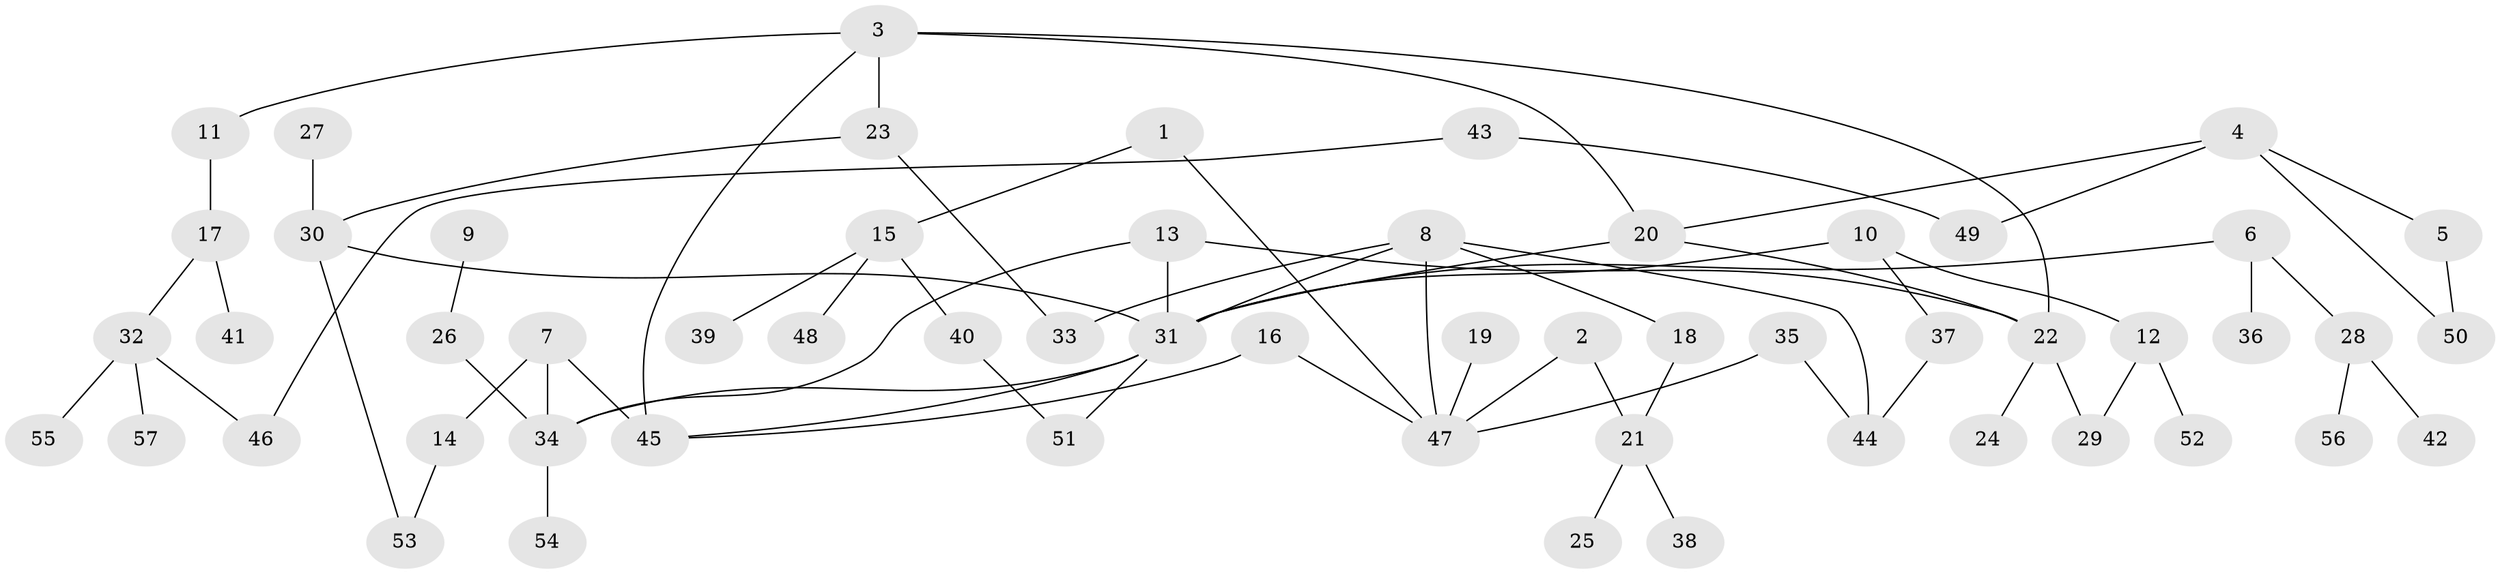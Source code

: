// original degree distribution, {10: 0.008620689655172414, 4: 0.09482758620689655, 8: 0.008620689655172414, 3: 0.14655172413793102, 5: 0.04310344827586207, 2: 0.33620689655172414, 7: 0.008620689655172414, 1: 0.35344827586206895}
// Generated by graph-tools (version 1.1) at 2025/01/03/09/25 03:01:04]
// undirected, 57 vertices, 72 edges
graph export_dot {
graph [start="1"]
  node [color=gray90,style=filled];
  1;
  2;
  3;
  4;
  5;
  6;
  7;
  8;
  9;
  10;
  11;
  12;
  13;
  14;
  15;
  16;
  17;
  18;
  19;
  20;
  21;
  22;
  23;
  24;
  25;
  26;
  27;
  28;
  29;
  30;
  31;
  32;
  33;
  34;
  35;
  36;
  37;
  38;
  39;
  40;
  41;
  42;
  43;
  44;
  45;
  46;
  47;
  48;
  49;
  50;
  51;
  52;
  53;
  54;
  55;
  56;
  57;
  1 -- 15 [weight=1.0];
  1 -- 47 [weight=1.0];
  2 -- 21 [weight=1.0];
  2 -- 47 [weight=1.0];
  3 -- 11 [weight=1.0];
  3 -- 20 [weight=1.0];
  3 -- 22 [weight=1.0];
  3 -- 23 [weight=1.0];
  3 -- 45 [weight=1.0];
  4 -- 5 [weight=1.0];
  4 -- 20 [weight=1.0];
  4 -- 49 [weight=1.0];
  4 -- 50 [weight=1.0];
  5 -- 50 [weight=1.0];
  6 -- 28 [weight=1.0];
  6 -- 31 [weight=1.0];
  6 -- 36 [weight=1.0];
  7 -- 14 [weight=1.0];
  7 -- 34 [weight=1.0];
  7 -- 45 [weight=2.0];
  8 -- 18 [weight=1.0];
  8 -- 31 [weight=1.0];
  8 -- 33 [weight=1.0];
  8 -- 44 [weight=1.0];
  8 -- 47 [weight=1.0];
  9 -- 26 [weight=1.0];
  10 -- 12 [weight=1.0];
  10 -- 31 [weight=1.0];
  10 -- 37 [weight=1.0];
  11 -- 17 [weight=1.0];
  12 -- 29 [weight=1.0];
  12 -- 52 [weight=1.0];
  13 -- 22 [weight=1.0];
  13 -- 31 [weight=1.0];
  13 -- 34 [weight=1.0];
  14 -- 53 [weight=1.0];
  15 -- 39 [weight=1.0];
  15 -- 40 [weight=1.0];
  15 -- 48 [weight=1.0];
  16 -- 45 [weight=1.0];
  16 -- 47 [weight=1.0];
  17 -- 32 [weight=1.0];
  17 -- 41 [weight=1.0];
  18 -- 21 [weight=1.0];
  19 -- 47 [weight=1.0];
  20 -- 22 [weight=1.0];
  20 -- 31 [weight=1.0];
  21 -- 25 [weight=1.0];
  21 -- 38 [weight=1.0];
  22 -- 24 [weight=1.0];
  22 -- 29 [weight=1.0];
  23 -- 30 [weight=1.0];
  23 -- 33 [weight=1.0];
  26 -- 34 [weight=1.0];
  27 -- 30 [weight=1.0];
  28 -- 42 [weight=1.0];
  28 -- 56 [weight=1.0];
  30 -- 31 [weight=1.0];
  30 -- 53 [weight=1.0];
  31 -- 34 [weight=1.0];
  31 -- 45 [weight=1.0];
  31 -- 51 [weight=1.0];
  32 -- 46 [weight=1.0];
  32 -- 55 [weight=1.0];
  32 -- 57 [weight=1.0];
  34 -- 54 [weight=1.0];
  35 -- 44 [weight=1.0];
  35 -- 47 [weight=1.0];
  37 -- 44 [weight=1.0];
  40 -- 51 [weight=1.0];
  43 -- 46 [weight=1.0];
  43 -- 49 [weight=1.0];
}
